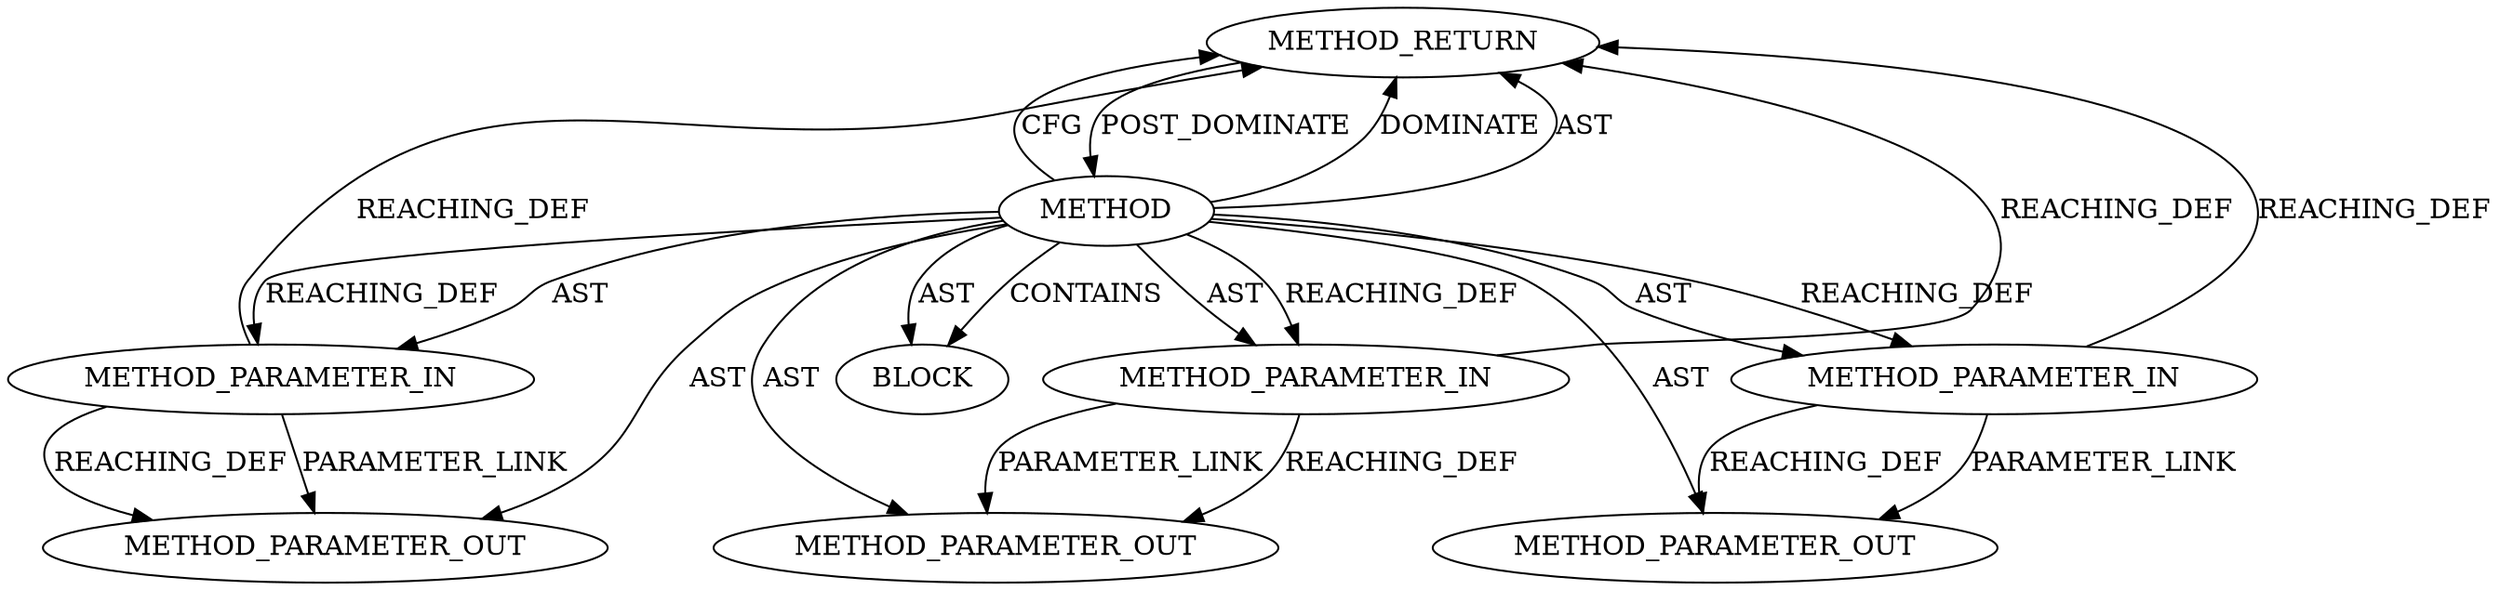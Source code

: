 digraph {
  405 [label=METHOD_RETURN ORDER=2 CODE="RET" TYPE_FULL_NAME="ANY" EVALUATION_STRATEGY="BY_VALUE"]
  482 [label=METHOD_PARAMETER_OUT ORDER=3 CODE="p3" IS_VARIADIC=false TYPE_FULL_NAME="ANY" EVALUATION_STRATEGY="BY_VALUE" INDEX=3 NAME="p3"]
  402 [label=METHOD_PARAMETER_IN ORDER=2 CODE="p2" IS_VARIADIC=false TYPE_FULL_NAME="ANY" EVALUATION_STRATEGY="BY_VALUE" INDEX=2 NAME="p2"]
  401 [label=METHOD_PARAMETER_IN ORDER=1 CODE="p1" IS_VARIADIC=false TYPE_FULL_NAME="ANY" EVALUATION_STRATEGY="BY_VALUE" INDEX=1 NAME="p1"]
  400 [label=METHOD AST_PARENT_TYPE="NAMESPACE_BLOCK" AST_PARENT_FULL_NAME="<global>" ORDER=0 CODE="<empty>" FULL_NAME="HMAC_Update" IS_EXTERNAL=true FILENAME="<empty>" SIGNATURE="" NAME="HMAC_Update"]
  481 [label=METHOD_PARAMETER_OUT ORDER=2 CODE="p2" IS_VARIADIC=false TYPE_FULL_NAME="ANY" EVALUATION_STRATEGY="BY_VALUE" INDEX=2 NAME="p2"]
  403 [label=METHOD_PARAMETER_IN ORDER=3 CODE="p3" IS_VARIADIC=false TYPE_FULL_NAME="ANY" EVALUATION_STRATEGY="BY_VALUE" INDEX=3 NAME="p3"]
  404 [label=BLOCK ORDER=1 ARGUMENT_INDEX=1 CODE="<empty>" TYPE_FULL_NAME="ANY"]
  480 [label=METHOD_PARAMETER_OUT ORDER=1 CODE="p1" IS_VARIADIC=false TYPE_FULL_NAME="ANY" EVALUATION_STRATEGY="BY_VALUE" INDEX=1 NAME="p1"]
  401 -> 480 [label=PARAMETER_LINK ]
  400 -> 402 [label=AST ]
  403 -> 482 [label=PARAMETER_LINK ]
  402 -> 481 [label=PARAMETER_LINK ]
  400 -> 482 [label=AST ]
  400 -> 401 [label=AST ]
  400 -> 402 [label=REACHING_DEF VARIABLE=""]
  400 -> 481 [label=AST ]
  400 -> 403 [label=AST ]
  400 -> 405 [label=DOMINATE ]
  401 -> 480 [label=REACHING_DEF VARIABLE="p1"]
  401 -> 405 [label=REACHING_DEF VARIABLE="p1"]
  400 -> 401 [label=REACHING_DEF VARIABLE=""]
  400 -> 404 [label=CONTAINS ]
  403 -> 482 [label=REACHING_DEF VARIABLE="p3"]
  400 -> 404 [label=AST ]
  400 -> 405 [label=AST ]
  402 -> 405 [label=REACHING_DEF VARIABLE="p2"]
  400 -> 480 [label=AST ]
  405 -> 400 [label=POST_DOMINATE ]
  403 -> 405 [label=REACHING_DEF VARIABLE="p3"]
  400 -> 403 [label=REACHING_DEF VARIABLE=""]
  400 -> 405 [label=CFG ]
  402 -> 481 [label=REACHING_DEF VARIABLE="p2"]
}
